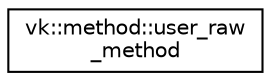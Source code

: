 digraph "Graphical Class Hierarchy"
{
 // LATEX_PDF_SIZE
  edge [fontname="Helvetica",fontsize="10",labelfontname="Helvetica",labelfontsize="10"];
  node [fontname="Helvetica",fontsize="10",shape=record];
  rankdir="LR";
  Node0 [label="vk::method::user_raw\l_method",height=0.2,width=0.4,color="black", fillcolor="white", style="filled",URL="$classvk_1_1method_1_1user__raw__method.html",tooltip=" "];
}
